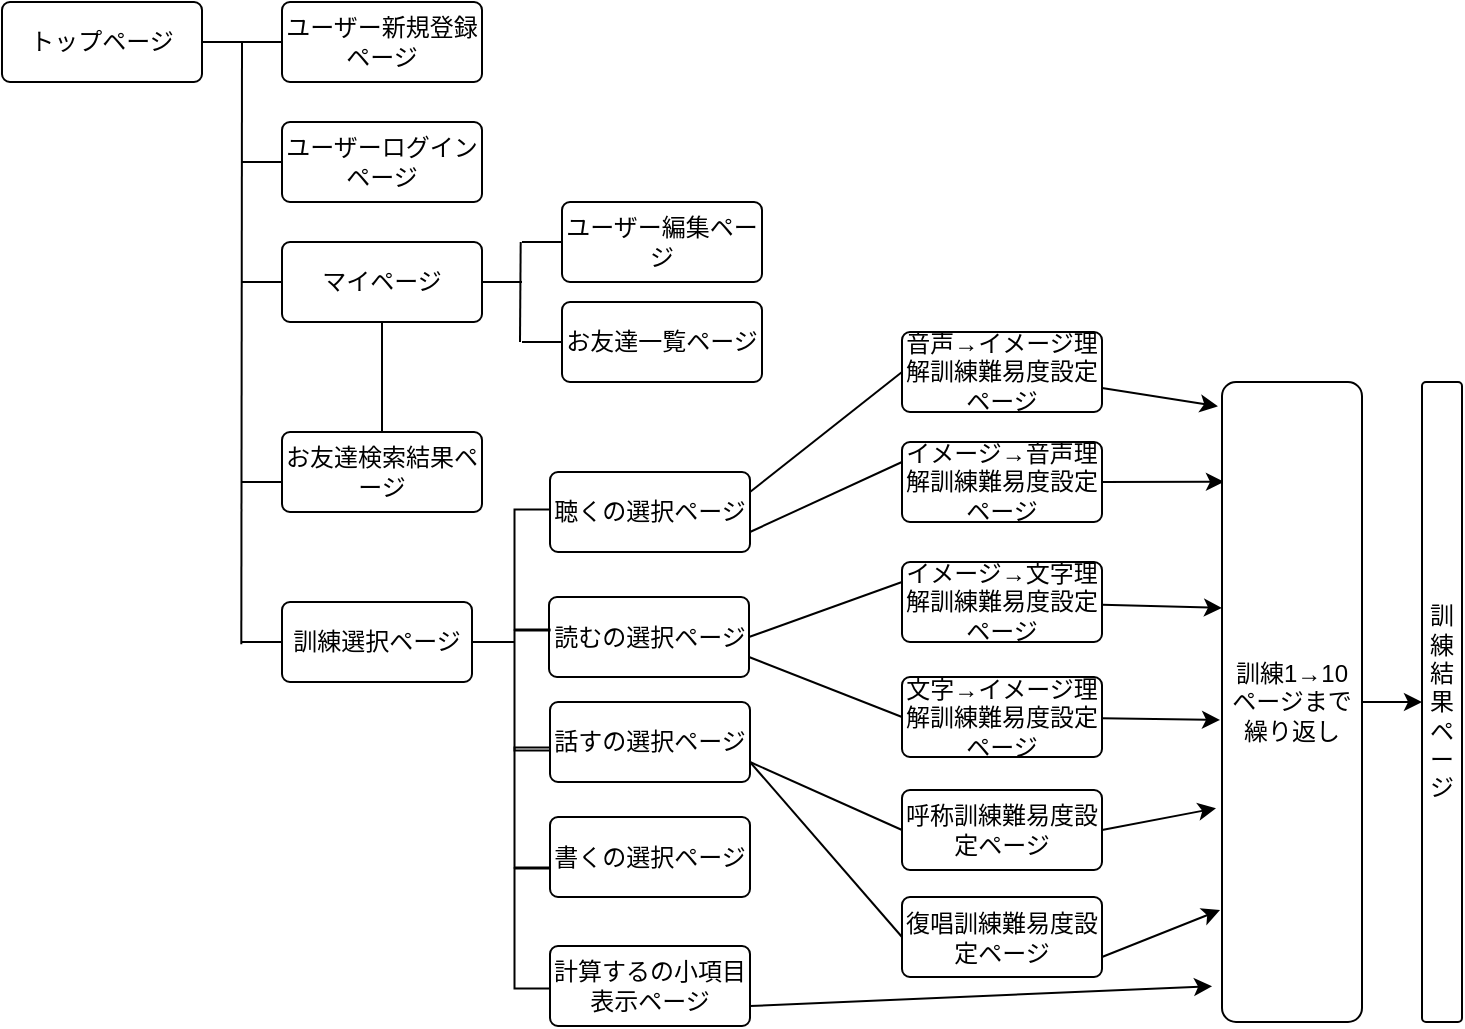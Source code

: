 <mxfile>
    <diagram id="FwakL_awWPRegk3kJKVq" name="ページ1">
        <mxGraphModel dx="804" dy="807" grid="1" gridSize="10" guides="1" tooltips="1" connect="1" arrows="1" fold="1" page="1" pageScale="1" pageWidth="827" pageHeight="1169" math="0" shadow="0">
            <root>
                <mxCell id="0"/>
                <mxCell id="1" parent="0"/>
                <mxCell id="4" value="ユーザー新規登録ページ" style="rounded=1;arcSize=10;whiteSpace=wrap;html=1;align=center;" parent="1" vertex="1">
                    <mxGeometry x="180" y="40" width="100" height="40" as="geometry"/>
                </mxCell>
                <mxCell id="5" value="ユーザーログインページ" style="rounded=1;arcSize=10;whiteSpace=wrap;html=1;align=center;" parent="1" vertex="1">
                    <mxGeometry x="180" y="100" width="100" height="40" as="geometry"/>
                </mxCell>
                <mxCell id="6" value="トップページ" style="rounded=1;arcSize=10;whiteSpace=wrap;html=1;align=center;" parent="1" vertex="1">
                    <mxGeometry x="40" y="40" width="100" height="40" as="geometry"/>
                </mxCell>
                <mxCell id="7" value="マイページ" style="rounded=1;arcSize=10;whiteSpace=wrap;html=1;align=center;" parent="1" vertex="1">
                    <mxGeometry x="180" y="160" width="100" height="40" as="geometry"/>
                </mxCell>
                <mxCell id="79" style="edgeStyle=none;html=1;exitX=0;exitY=0.5;exitDx=0;exitDy=0;entryX=1;entryY=0.75;entryDx=0;entryDy=0;endArrow=none;endFill=0;" parent="1" source="8" target="37" edge="1">
                    <mxGeometry relative="1" as="geometry"/>
                </mxCell>
                <mxCell id="102" style="edgeStyle=none;html=1;entryX=-0.014;entryY=0.528;entryDx=0;entryDy=0;entryPerimeter=0;endArrow=classic;endFill=1;" parent="1" source="8" target="73" edge="1">
                    <mxGeometry relative="1" as="geometry"/>
                </mxCell>
                <mxCell id="8" value="文字→イメージ理解訓練難易度設定ページ" style="rounded=1;arcSize=10;whiteSpace=wrap;html=1;align=center;" parent="1" vertex="1">
                    <mxGeometry x="490" y="377.5" width="100" height="40" as="geometry"/>
                </mxCell>
                <mxCell id="87" value="" style="html=1;endArrow=none;endFill=0;" parent="1" source="10" target="7" edge="1">
                    <mxGeometry relative="1" as="geometry"/>
                </mxCell>
                <mxCell id="10" value="お友達検索結果ページ" style="rounded=1;arcSize=10;whiteSpace=wrap;html=1;align=center;" parent="1" vertex="1">
                    <mxGeometry x="180" y="255" width="100" height="40" as="geometry"/>
                </mxCell>
                <mxCell id="11" value="ユーザー編集ページ" style="rounded=1;arcSize=10;whiteSpace=wrap;html=1;align=center;" parent="1" vertex="1">
                    <mxGeometry x="320" y="140" width="100" height="40" as="geometry"/>
                </mxCell>
                <mxCell id="82" style="edgeStyle=none;html=1;exitX=1;exitY=0.75;exitDx=0;exitDy=0;startArrow=none;startFill=0;endArrow=classic;endFill=1;entryX=-0.014;entryY=0.825;entryDx=0;entryDy=0;entryPerimeter=0;" parent="1" source="13" target="73" edge="1">
                    <mxGeometry relative="1" as="geometry">
                        <mxPoint x="667" y="575" as="targetPoint"/>
                    </mxGeometry>
                </mxCell>
                <mxCell id="13" value="復唱訓練難易度設定ページ" style="rounded=1;arcSize=10;whiteSpace=wrap;html=1;align=center;" parent="1" vertex="1">
                    <mxGeometry x="490" y="487.5" width="100" height="40" as="geometry"/>
                </mxCell>
                <mxCell id="14" value="お友達一覧ページ" style="rounded=1;arcSize=10;whiteSpace=wrap;html=1;align=center;" parent="1" vertex="1">
                    <mxGeometry x="320" y="190" width="100" height="40" as="geometry"/>
                </mxCell>
                <mxCell id="17" value="" style="line;strokeWidth=1;rotatable=0;dashed=0;labelPosition=right;align=left;verticalAlign=middle;spacingTop=0;spacingLeft=6;points=[];portConstraint=eastwest;" parent="1" vertex="1">
                    <mxGeometry x="140" y="55" width="40" height="10" as="geometry"/>
                </mxCell>
                <mxCell id="18" value="" style="line;strokeWidth=1;rotatable=0;dashed=0;labelPosition=right;align=left;verticalAlign=middle;spacingTop=0;spacingLeft=6;points=[];portConstraint=eastwest;" parent="1" vertex="1">
                    <mxGeometry x="160" y="275" width="20" height="10" as="geometry"/>
                </mxCell>
                <mxCell id="19" value="" style="line;strokeWidth=1;rotatable=0;dashed=0;labelPosition=right;align=left;verticalAlign=middle;spacingTop=0;spacingLeft=6;points=[];portConstraint=eastwest;" parent="1" vertex="1">
                    <mxGeometry x="160" y="115" width="20" height="10" as="geometry"/>
                </mxCell>
                <mxCell id="20" value="" style="line;strokeWidth=1;rotatable=0;dashed=0;labelPosition=right;align=left;verticalAlign=middle;spacingTop=0;spacingLeft=6;points=[];portConstraint=eastwest;" parent="1" vertex="1">
                    <mxGeometry x="160" y="175" width="20" height="10" as="geometry"/>
                </mxCell>
                <mxCell id="21" value="" style="line;strokeWidth=1;rotatable=0;dashed=0;labelPosition=right;align=left;verticalAlign=middle;spacingTop=0;spacingLeft=6;points=[];portConstraint=eastwest;" parent="1" vertex="1">
                    <mxGeometry x="280" y="175" width="20" height="10" as="geometry"/>
                </mxCell>
                <mxCell id="26" value="" style="line;strokeWidth=1;rotatable=0;dashed=0;labelPosition=right;align=left;verticalAlign=middle;spacingTop=0;spacingLeft=6;points=[];portConstraint=eastwest;" parent="1" vertex="1">
                    <mxGeometry x="160" y="355" width="20" height="10" as="geometry"/>
                </mxCell>
                <mxCell id="27" value="" style="line;strokeWidth=1;rotatable=0;dashed=0;labelPosition=right;align=left;verticalAlign=middle;spacingTop=0;spacingLeft=6;points=[];portConstraint=eastwest;" parent="1" vertex="1">
                    <mxGeometry x="300" y="155" width="20" height="10" as="geometry"/>
                </mxCell>
                <mxCell id="28" value="" style="line;strokeWidth=1;rotatable=0;dashed=0;labelPosition=right;align=left;verticalAlign=middle;spacingTop=0;spacingLeft=6;points=[];portConstraint=eastwest;" parent="1" vertex="1">
                    <mxGeometry x="300" y="205" width="20" height="10" as="geometry"/>
                </mxCell>
                <mxCell id="32" value="" style="endArrow=none;html=1;exitX=-0.017;exitY=0.617;exitDx=0;exitDy=0;exitPerimeter=0;" parent="1" edge="1">
                    <mxGeometry width="50" height="50" relative="1" as="geometry">
                        <mxPoint x="159.66" y="361.17" as="sourcePoint"/>
                        <mxPoint x="160" y="60" as="targetPoint"/>
                    </mxGeometry>
                </mxCell>
                <mxCell id="33" value="" style="endArrow=none;html=1;" parent="1" edge="1">
                    <mxGeometry width="50" height="50" relative="1" as="geometry">
                        <mxPoint x="299" y="210" as="sourcePoint"/>
                        <mxPoint x="299.34" y="160" as="targetPoint"/>
                    </mxGeometry>
                </mxCell>
                <mxCell id="81" style="edgeStyle=none;html=1;exitX=0;exitY=0.5;exitDx=0;exitDy=0;entryX=1;entryY=0.5;entryDx=0;entryDy=0;endArrow=none;endFill=0;startArrow=classic;startFill=1;" parent="1" source="36" target="73" edge="1">
                    <mxGeometry relative="1" as="geometry"/>
                </mxCell>
                <mxCell id="36" value="訓練結果ページ" style="rounded=1;arcSize=10;whiteSpace=wrap;html=1;align=center;" parent="1" vertex="1">
                    <mxGeometry x="750" y="230" width="20" height="320" as="geometry"/>
                </mxCell>
                <mxCell id="37" value="読むの選択ページ" style="rounded=1;arcSize=10;whiteSpace=wrap;html=1;align=center;" parent="1" vertex="1">
                    <mxGeometry x="313.5" y="337.5" width="100" height="40" as="geometry"/>
                </mxCell>
                <mxCell id="40" value="聴くの選択ページ" style="rounded=1;arcSize=10;whiteSpace=wrap;html=1;align=center;" parent="1" vertex="1">
                    <mxGeometry x="314" y="275" width="100" height="40" as="geometry"/>
                </mxCell>
                <mxCell id="76" style="edgeStyle=none;html=1;exitX=0;exitY=0.5;exitDx=0;exitDy=0;entryX=1;entryY=0.25;entryDx=0;entryDy=0;endArrow=none;endFill=0;" parent="1" source="52" target="40" edge="1">
                    <mxGeometry relative="1" as="geometry"/>
                </mxCell>
                <mxCell id="99" style="edgeStyle=none;html=1;entryX=-0.029;entryY=0.038;entryDx=0;entryDy=0;entryPerimeter=0;endArrow=classic;endFill=1;" parent="1" source="52" target="73" edge="1">
                    <mxGeometry relative="1" as="geometry"/>
                </mxCell>
                <mxCell id="52" value="音声→イメージ理解訓練難易度設定ページ" style="rounded=1;arcSize=10;whiteSpace=wrap;html=1;align=center;" parent="1" vertex="1">
                    <mxGeometry x="490" y="205" width="100" height="40" as="geometry"/>
                </mxCell>
                <mxCell id="78" style="edgeStyle=none;html=1;exitX=0;exitY=0.25;exitDx=0;exitDy=0;entryX=1;entryY=0.5;entryDx=0;entryDy=0;endArrow=none;endFill=0;" parent="1" source="53" target="37" edge="1">
                    <mxGeometry relative="1" as="geometry"/>
                </mxCell>
                <mxCell id="101" style="edgeStyle=none;html=1;entryX=0;entryY=0.353;entryDx=0;entryDy=0;entryPerimeter=0;endArrow=classic;endFill=1;" parent="1" source="53" target="73" edge="1">
                    <mxGeometry relative="1" as="geometry"/>
                </mxCell>
                <mxCell id="53" value="イメージ→文字理解訓練難易度設定ページ" style="rounded=1;arcSize=10;whiteSpace=wrap;html=1;align=center;" parent="1" vertex="1">
                    <mxGeometry x="490" y="320" width="100" height="40" as="geometry"/>
                </mxCell>
                <mxCell id="83" style="edgeStyle=none;html=1;exitX=1;exitY=0.75;exitDx=0;exitDy=0;entryX=-0.071;entryY=0.944;entryDx=0;entryDy=0;entryPerimeter=0;startArrow=none;startFill=0;endArrow=classic;endFill=1;" parent="1" source="59" target="73" edge="1">
                    <mxGeometry relative="1" as="geometry"/>
                </mxCell>
                <mxCell id="59" value="計算するの小項目表示ページ" style="rounded=1;arcSize=10;whiteSpace=wrap;html=1;align=center;" parent="1" vertex="1">
                    <mxGeometry x="314" y="512" width="100" height="40" as="geometry"/>
                </mxCell>
                <mxCell id="67" value="" style="shape=partialRectangle;whiteSpace=wrap;html=1;bottom=1;right=1;left=1;top=0;fillColor=none;routingCenterX=-0.5;rotation=90;" parent="1" vertex="1">
                    <mxGeometry x="275" y="315" width="60" height="17.5" as="geometry"/>
                </mxCell>
                <mxCell id="77" style="edgeStyle=none;html=1;exitX=0;exitY=0.25;exitDx=0;exitDy=0;entryX=1;entryY=0.75;entryDx=0;entryDy=0;endArrow=none;endFill=0;" parent="1" source="70" target="40" edge="1">
                    <mxGeometry relative="1" as="geometry"/>
                </mxCell>
                <mxCell id="100" style="edgeStyle=none;html=1;entryX=0.014;entryY=0.156;entryDx=0;entryDy=0;entryPerimeter=0;endArrow=classic;endFill=1;" parent="1" source="70" target="73" edge="1">
                    <mxGeometry relative="1" as="geometry"/>
                </mxCell>
                <mxCell id="70" value="イメージ→音声理解訓練難易度設定ページ" style="rounded=1;arcSize=10;whiteSpace=wrap;html=1;align=center;" parent="1" vertex="1">
                    <mxGeometry x="490" y="260" width="100" height="40" as="geometry"/>
                </mxCell>
                <mxCell id="73" value="訓練1→10ページまで繰り返し" style="rounded=1;arcSize=10;whiteSpace=wrap;html=1;align=center;" parent="1" vertex="1">
                    <mxGeometry x="650" y="230" width="70" height="320" as="geometry"/>
                </mxCell>
                <mxCell id="86" style="edgeStyle=none;html=1;exitX=1;exitY=0.5;exitDx=0;exitDy=0;startArrow=none;startFill=0;endArrow=classic;endFill=1;entryX=-0.043;entryY=0.666;entryDx=0;entryDy=0;entryPerimeter=0;" parent="1" source="84" target="73" edge="1">
                    <mxGeometry relative="1" as="geometry">
                        <mxPoint x="668" y="515" as="targetPoint"/>
                    </mxGeometry>
                </mxCell>
                <mxCell id="84" value="呼称訓練難易度設定ページ" style="rounded=1;arcSize=10;whiteSpace=wrap;html=1;align=center;" parent="1" vertex="1">
                    <mxGeometry x="490" y="434" width="100" height="40" as="geometry"/>
                </mxCell>
                <mxCell id="89" value="" style="shape=partialRectangle;whiteSpace=wrap;html=1;bottom=1;right=1;left=1;top=0;fillColor=none;routingCenterX=-0.5;rotation=90;" parent="1" vertex="1">
                    <mxGeometry x="275" y="375.5" width="60" height="17.5" as="geometry"/>
                </mxCell>
                <mxCell id="97" style="edgeStyle=none;html=1;entryX=0;entryY=0.5;entryDx=0;entryDy=0;endArrow=none;endFill=0;exitX=1;exitY=0.75;exitDx=0;exitDy=0;" parent="1" source="90" target="84" edge="1">
                    <mxGeometry relative="1" as="geometry"/>
                </mxCell>
                <mxCell id="98" style="edgeStyle=none;html=1;entryX=0;entryY=0.5;entryDx=0;entryDy=0;endArrow=none;endFill=0;exitX=1;exitY=0.75;exitDx=0;exitDy=0;" parent="1" source="90" target="13" edge="1">
                    <mxGeometry relative="1" as="geometry"/>
                </mxCell>
                <mxCell id="90" value="話すの選択ページ" style="rounded=1;arcSize=10;whiteSpace=wrap;html=1;align=center;" parent="1" vertex="1">
                    <mxGeometry x="314" y="390" width="100" height="40" as="geometry"/>
                </mxCell>
                <mxCell id="91" value="書くの選択ページ" style="rounded=1;arcSize=10;whiteSpace=wrap;html=1;align=center;" parent="1" vertex="1">
                    <mxGeometry x="314" y="447.5" width="100" height="40" as="geometry"/>
                </mxCell>
                <mxCell id="92" value="" style="shape=partialRectangle;whiteSpace=wrap;html=1;bottom=1;right=1;left=1;top=0;fillColor=none;routingCenterX=-0.5;rotation=90;" parent="1" vertex="1">
                    <mxGeometry x="275" y="434" width="60" height="17.5" as="geometry"/>
                </mxCell>
                <mxCell id="96" value="" style="edgeStyle=none;html=1;endArrow=none;endFill=0;entryX=0.096;entryY=1;entryDx=0;entryDy=0;entryPerimeter=0;" parent="1" source="93" target="89" edge="1">
                    <mxGeometry relative="1" as="geometry"/>
                </mxCell>
                <mxCell id="93" value="訓練選択ページ" style="rounded=1;arcSize=10;whiteSpace=wrap;html=1;align=center;" parent="1" vertex="1">
                    <mxGeometry x="180" y="340" width="95" height="40" as="geometry"/>
                </mxCell>
                <mxCell id="95" value="" style="shape=partialRectangle;whiteSpace=wrap;html=1;bottom=1;right=1;left=1;top=0;fillColor=none;routingCenterX=-0.5;rotation=90;" parent="1" vertex="1">
                    <mxGeometry x="275" y="494.5" width="60" height="17.5" as="geometry"/>
                </mxCell>
            </root>
        </mxGraphModel>
    </diagram>
</mxfile>